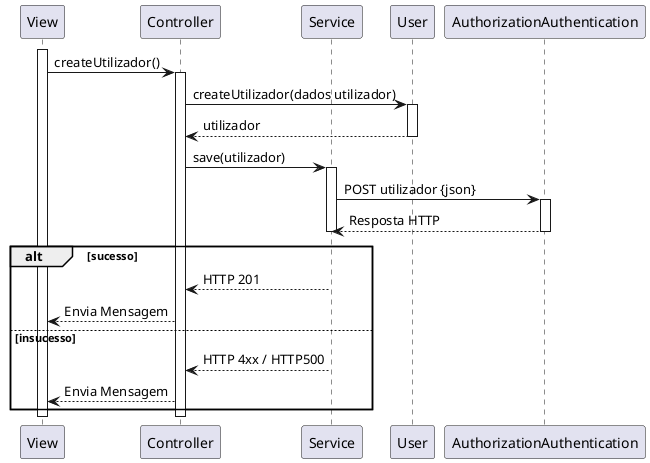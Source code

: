 @startuml vp3
participant View as view
participant Controller as ctrl
participant Service as svc
participant User as model
participant AuthorizationAuthentication as be

activate view
view -> ctrl : createUtilizador()
activate ctrl
ctrl -> model : createUtilizador(dados utilizador)
activate model
model --> ctrl : utilizador
deactivate model
ctrl -> svc: save(utilizador)
activate svc
svc -> be: POST utilizador {json}
activate be
be --> svc : Resposta HTTP
deactivate be
deactivate svc
alt sucesso 
svc --> ctrl : HTTP 201
ctrl --> view : Envia Mensagem
else insucesso
svc --> ctrl : HTTP 4xx / HTTP500
ctrl --> view : Envia Mensagem
end
deactivate view
deactivate ctrl
@enduml